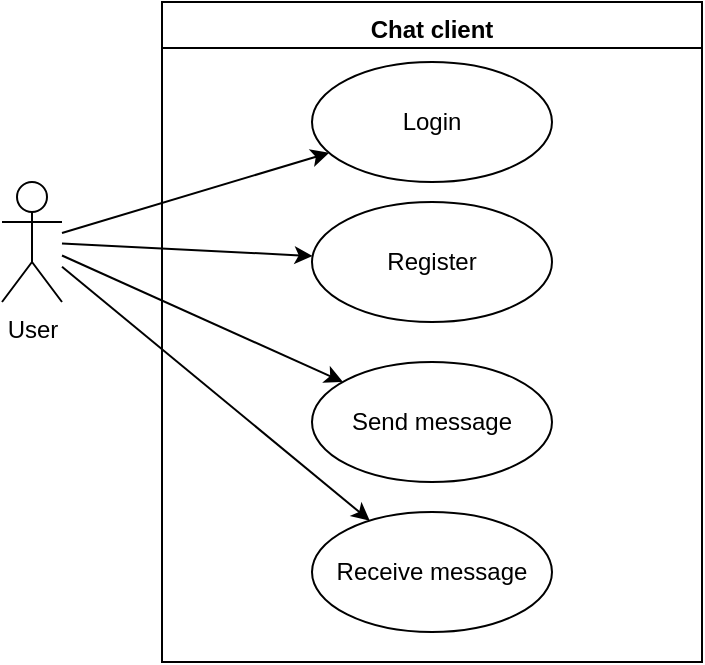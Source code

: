 <mxfile version="20.3.1" type="github">
  <diagram id="gOJOzRetbQcgXtkEl5cl" name="Trang-1">
    <mxGraphModel dx="994" dy="572" grid="1" gridSize="10" guides="1" tooltips="1" connect="1" arrows="1" fold="1" page="1" pageScale="1" pageWidth="827" pageHeight="1169" math="0" shadow="0">
      <root>
        <mxCell id="0" />
        <mxCell id="1" parent="0" />
        <mxCell id="0TAu2RY84iv-qnMOKPin-4" value="" style="rounded=0;orthogonalLoop=1;jettySize=auto;html=1;" edge="1" parent="1" source="0TAu2RY84iv-qnMOKPin-1" target="0TAu2RY84iv-qnMOKPin-3">
          <mxGeometry relative="1" as="geometry" />
        </mxCell>
        <mxCell id="0TAu2RY84iv-qnMOKPin-6" value="" style="edgeStyle=none;rounded=0;orthogonalLoop=1;jettySize=auto;html=1;" edge="1" parent="1" source="0TAu2RY84iv-qnMOKPin-1" target="0TAu2RY84iv-qnMOKPin-5">
          <mxGeometry relative="1" as="geometry" />
        </mxCell>
        <mxCell id="0TAu2RY84iv-qnMOKPin-8" value="" style="edgeStyle=none;rounded=0;orthogonalLoop=1;jettySize=auto;html=1;" edge="1" parent="1" source="0TAu2RY84iv-qnMOKPin-1" target="0TAu2RY84iv-qnMOKPin-7">
          <mxGeometry relative="1" as="geometry" />
        </mxCell>
        <mxCell id="0TAu2RY84iv-qnMOKPin-11" value="" style="edgeStyle=none;rounded=0;orthogonalLoop=1;jettySize=auto;html=1;" edge="1" parent="1" source="0TAu2RY84iv-qnMOKPin-1" target="0TAu2RY84iv-qnMOKPin-10">
          <mxGeometry relative="1" as="geometry" />
        </mxCell>
        <mxCell id="0TAu2RY84iv-qnMOKPin-1" value="User&lt;br&gt;" style="shape=umlActor;verticalLabelPosition=bottom;verticalAlign=top;html=1;outlineConnect=0;" vertex="1" parent="1">
          <mxGeometry x="120" y="360" width="30" height="60" as="geometry" />
        </mxCell>
        <mxCell id="0TAu2RY84iv-qnMOKPin-2" value="Chat client" style="swimlane;verticalAlign=bottom;" vertex="1" parent="1">
          <mxGeometry x="200" y="270" width="270" height="330" as="geometry" />
        </mxCell>
        <mxCell id="0TAu2RY84iv-qnMOKPin-3" value="Login" style="ellipse;whiteSpace=wrap;html=1;verticalAlign=middle;" vertex="1" parent="0TAu2RY84iv-qnMOKPin-2">
          <mxGeometry x="75" y="30" width="120" height="60" as="geometry" />
        </mxCell>
        <mxCell id="0TAu2RY84iv-qnMOKPin-5" value="Register" style="ellipse;whiteSpace=wrap;html=1;verticalAlign=middle;" vertex="1" parent="0TAu2RY84iv-qnMOKPin-2">
          <mxGeometry x="75" y="100" width="120" height="60" as="geometry" />
        </mxCell>
        <mxCell id="0TAu2RY84iv-qnMOKPin-7" value="Send message" style="ellipse;whiteSpace=wrap;html=1;verticalAlign=middle;" vertex="1" parent="0TAu2RY84iv-qnMOKPin-2">
          <mxGeometry x="75" y="180" width="120" height="60" as="geometry" />
        </mxCell>
        <mxCell id="0TAu2RY84iv-qnMOKPin-10" value="Receive message" style="ellipse;whiteSpace=wrap;html=1;verticalAlign=middle;" vertex="1" parent="0TAu2RY84iv-qnMOKPin-2">
          <mxGeometry x="75" y="255" width="120" height="60" as="geometry" />
        </mxCell>
      </root>
    </mxGraphModel>
  </diagram>
</mxfile>
